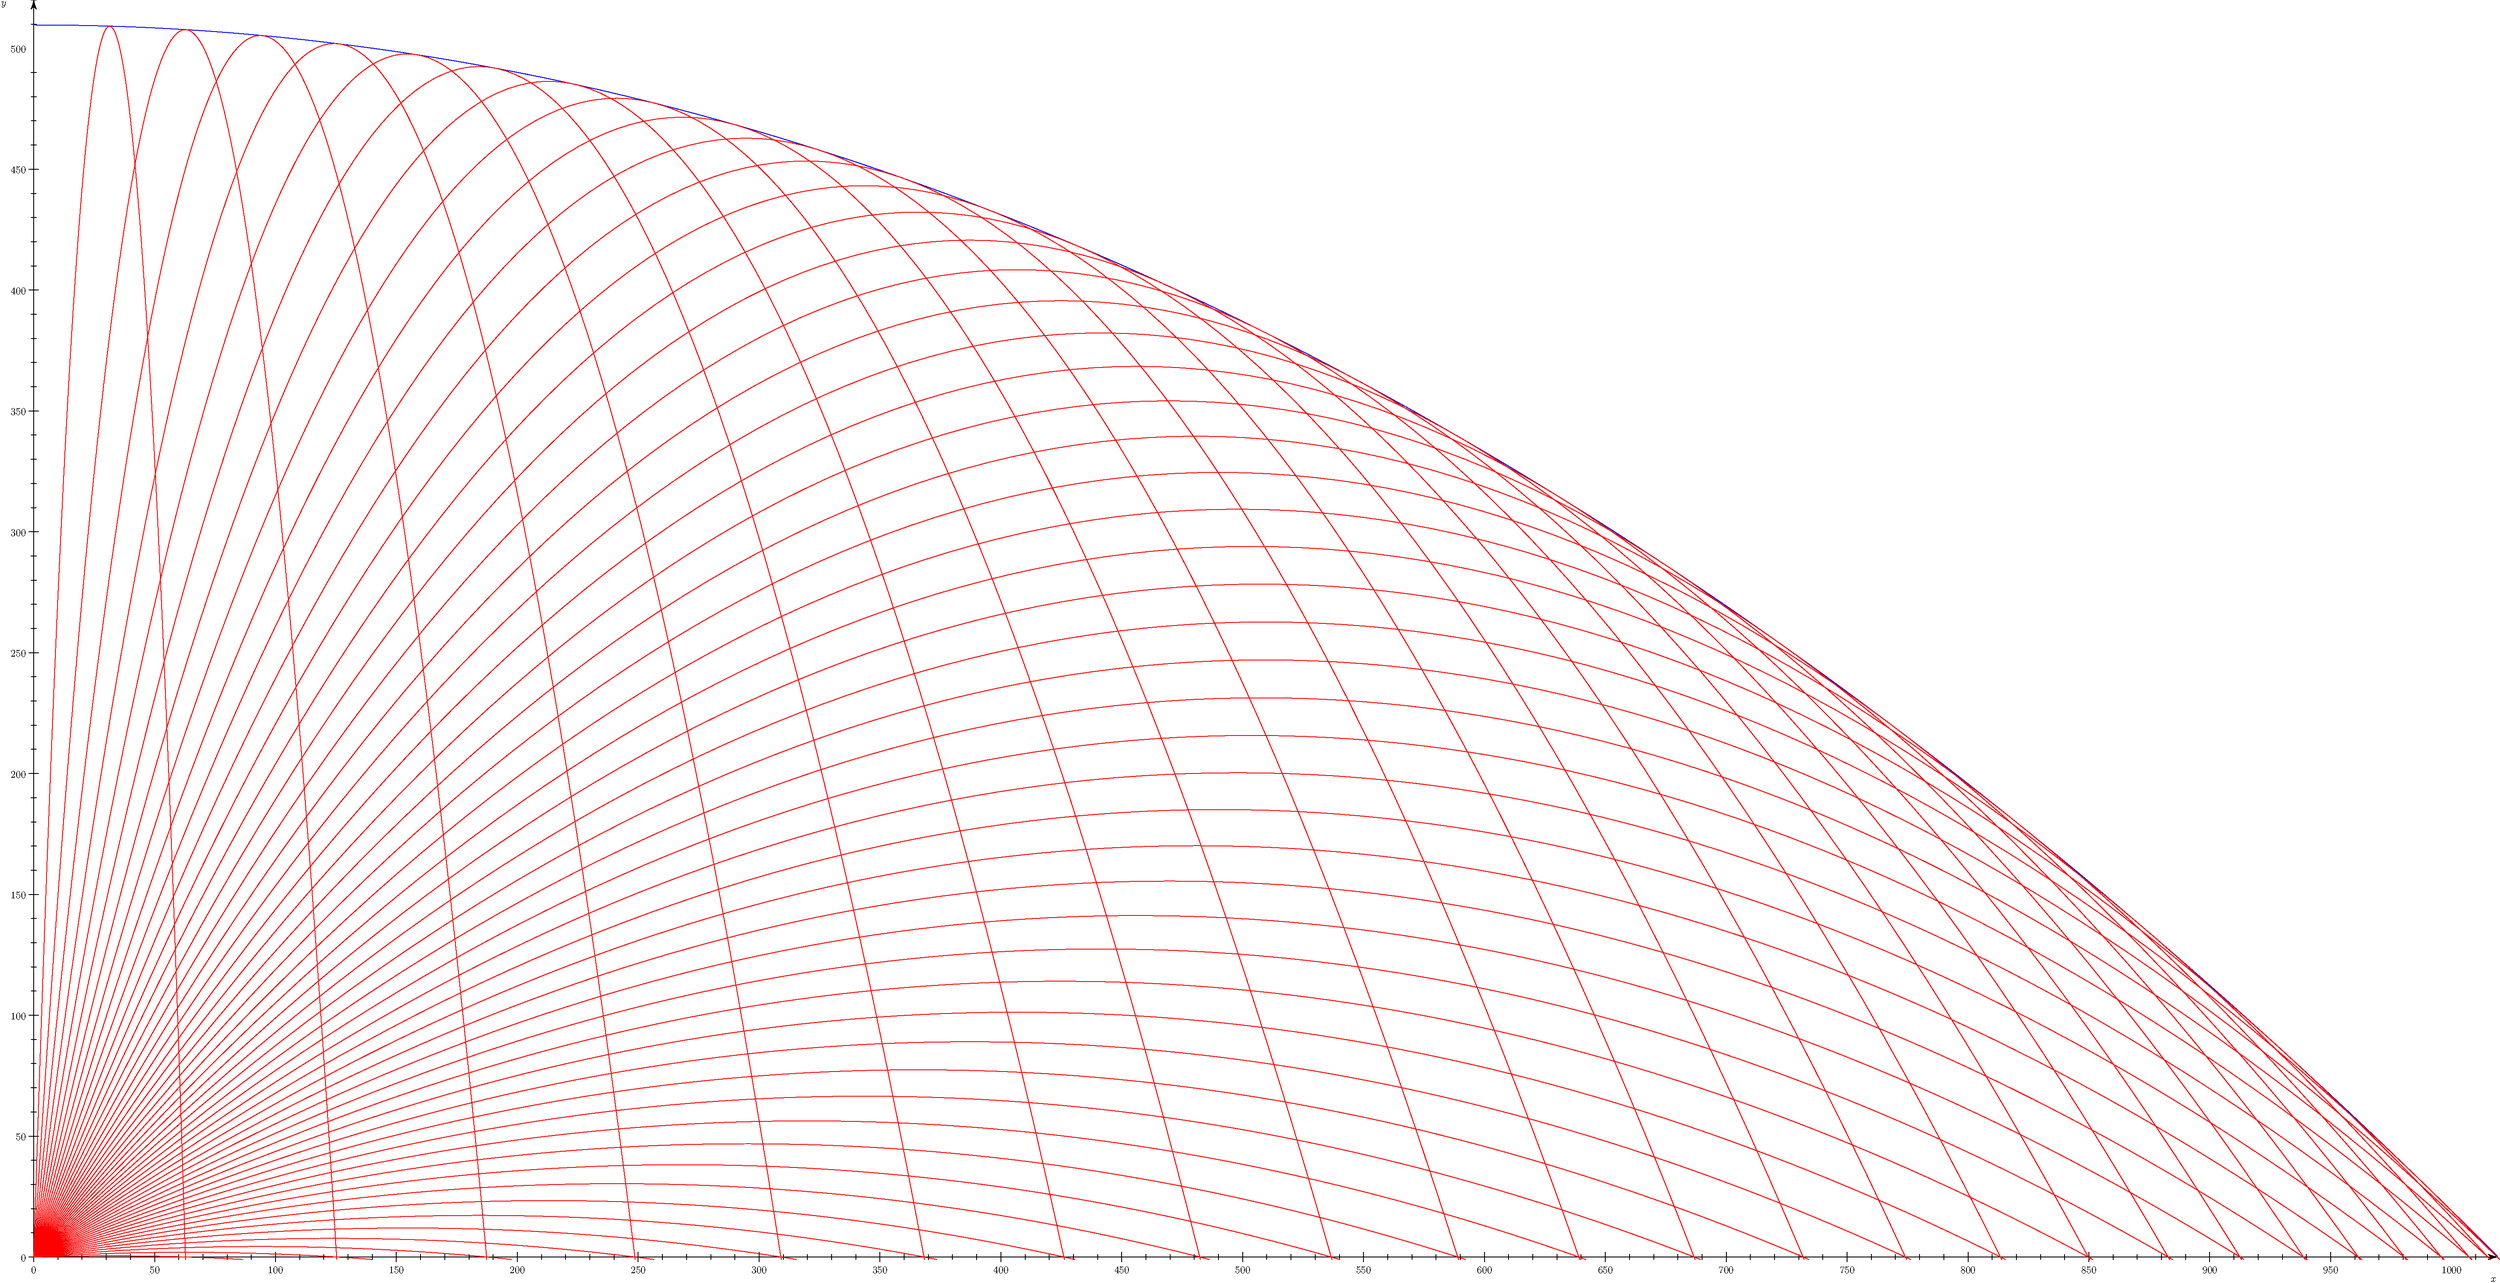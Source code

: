 import graph;
unitsize(1mm);

/* Parameters */
int count = 50;
real g = 9.81;
real speed = 100;

/* Axis */
xlimits(0, 1019); ylimits(0, 520);
yequals(pic=currentpicture, L="$x$",y=0,
    ticks=Ticks(Step=50, step=10, end=false),
    arrow=Arrow(HookHead));
xequals(pic=currentpicture, L="$y$",x=0,
    ticks=Ticks(Step=50, step=10, end=false),
    arrow=Arrow(HookHead));

/* Functions */
real alpha = 0;
real t(real x) {
    return -g * x^2 / (2 * speed^2 * cos(alpha)^2) + tan(alpha) * x;
}
real f(real x) {
    return -g * x^2 / (2 * speed^2) + speed^2 / (2*g);
}

/* Graphing */
real zero(real a) {
    return speed^2 * cos(a) * (sin(a) + sqrt(sin(a)^2+2*g/speed^2)) / g;
}

draw(graph(f, 0, 1019), blue);
for(int i = 1; i <= count; ++i) {
    alpha = i * pi / (2*(count + 1));
    draw(graph(t, 0, zero(alpha)), red);
}

